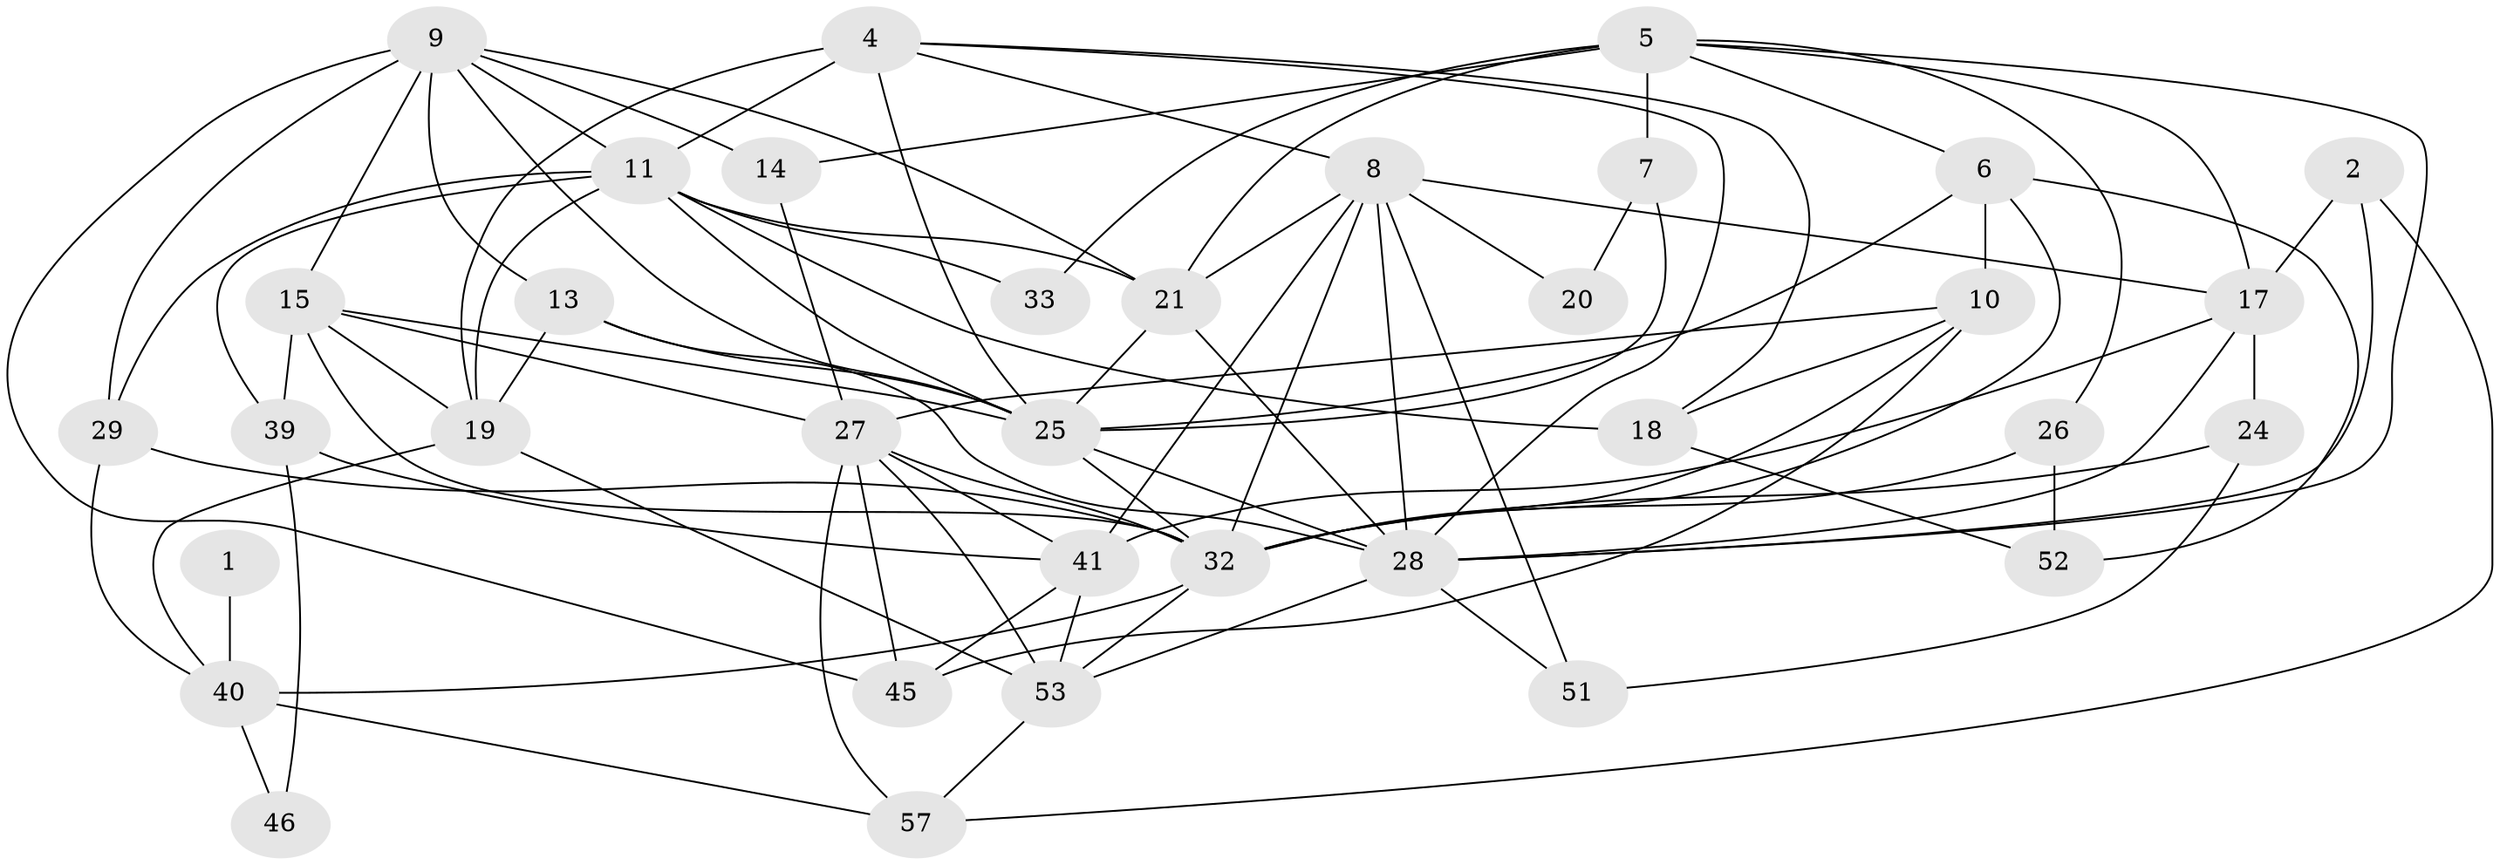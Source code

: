 // Generated by graph-tools (version 1.1) at 2025/52/02/27/25 19:52:07]
// undirected, 35 vertices, 91 edges
graph export_dot {
graph [start="1"]
  node [color=gray90,style=filled];
  1;
  2 [super="+3"];
  4 [super="+50"];
  5 [super="+35"];
  6 [super="+34"];
  7 [super="+31"];
  8 [super="+22"];
  9 [super="+12"];
  10 [super="+55"];
  11 [super="+56"];
  13 [super="+38"];
  14 [super="+16"];
  15 [super="+23"];
  17 [super="+37"];
  18;
  19 [super="+42"];
  20;
  21 [super="+30"];
  24;
  25 [super="+47"];
  26;
  27 [super="+54"];
  28 [super="+36"];
  29;
  32 [super="+43"];
  33;
  39 [super="+58"];
  40 [super="+44"];
  41 [super="+49"];
  45 [super="+48"];
  46;
  51;
  52;
  53 [super="+59"];
  57;
  1 -- 40 [weight=2];
  2 -- 28;
  2 -- 17;
  2 -- 57;
  4 -- 19;
  4 -- 8;
  4 -- 28;
  4 -- 25 [weight=2];
  4 -- 18;
  4 -- 11;
  5 -- 6;
  5 -- 14;
  5 -- 17;
  5 -- 33;
  5 -- 7 [weight=2];
  5 -- 26;
  5 -- 28;
  5 -- 21;
  6 -- 52;
  6 -- 10;
  6 -- 32;
  6 -- 25;
  7 -- 25;
  7 -- 20;
  8 -- 41;
  8 -- 32;
  8 -- 51;
  8 -- 17;
  8 -- 28;
  8 -- 20;
  8 -- 21;
  9 -- 11;
  9 -- 29;
  9 -- 13;
  9 -- 45;
  9 -- 25;
  9 -- 14;
  9 -- 21;
  9 -- 15;
  10 -- 18;
  10 -- 27;
  10 -- 32;
  10 -- 45;
  11 -- 29;
  11 -- 21;
  11 -- 33;
  11 -- 18;
  11 -- 19;
  11 -- 39;
  11 -- 25;
  13 -- 25;
  13 -- 19;
  13 -- 28;
  14 -- 27;
  15 -- 32;
  15 -- 19;
  15 -- 39;
  15 -- 27;
  15 -- 25;
  17 -- 24;
  17 -- 28;
  17 -- 41;
  18 -- 52;
  19 -- 53;
  19 -- 40;
  21 -- 25;
  21 -- 28;
  24 -- 51;
  24 -- 32;
  25 -- 28;
  25 -- 32;
  26 -- 52;
  26 -- 32;
  27 -- 57;
  27 -- 41;
  27 -- 45;
  27 -- 32;
  27 -- 53;
  28 -- 51;
  28 -- 53;
  29 -- 40;
  29 -- 32;
  32 -- 53;
  32 -- 40;
  39 -- 41;
  39 -- 46;
  40 -- 46;
  40 -- 57;
  41 -- 53;
  41 -- 45;
  53 -- 57;
}

